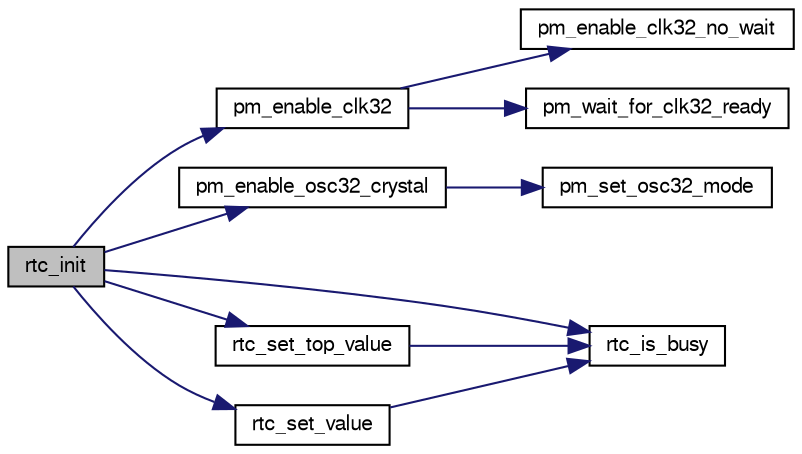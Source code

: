 digraph G
{
  edge [fontname="FreeSans",fontsize="10",labelfontname="FreeSans",labelfontsize="10"];
  node [fontname="FreeSans",fontsize="10",shape=record];
  rankdir=LR;
  Node1 [label="rtc_init",height=0.2,width=0.4,color="black", fillcolor="grey75", style="filled" fontcolor="black"];
  Node1 -> Node2 [color="midnightblue",fontsize="10",style="solid",fontname="FreeSans"];
  Node2 [label="pm_enable_clk32",height=0.2,width=0.4,color="black", fillcolor="white", style="filled",URL="$group__group__avr32__drivers__pm.html#ga977a1c67c15cb6590bdd07ffc382be69",tooltip="This function will enable the oscillator 32 to be used with a startup time."];
  Node2 -> Node3 [color="midnightblue",fontsize="10",style="solid",fontname="FreeSans"];
  Node3 [label="pm_enable_clk32_no_wait",height=0.2,width=0.4,color="black", fillcolor="white", style="filled",URL="$group__group__avr32__drivers__pm.html#gab4b3927822c15f8df87264dc234d2c09",tooltip="This function will enable the oscillator 32 to be used with no startup time."];
  Node2 -> Node4 [color="midnightblue",fontsize="10",style="solid",fontname="FreeSans"];
  Node4 [label="pm_wait_for_clk32_ready",height=0.2,width=0.4,color="black", fillcolor="white", style="filled",URL="$group__group__avr32__drivers__pm.html#ga9700519e5fc96b6cbb4d4e74d710cf49",tooltip="This function will wait until the osc32 clock is ready."];
  Node1 -> Node5 [color="midnightblue",fontsize="10",style="solid",fontname="FreeSans"];
  Node5 [label="pm_enable_osc32_crystal",height=0.2,width=0.4,color="black", fillcolor="white", style="filled",URL="$group__group__avr32__drivers__pm.html#gaafccfc12464e07508a75b0e9f09e125b",tooltip="This function will enable the crystal mode of the 32-kHz oscillator."];
  Node5 -> Node6 [color="midnightblue",fontsize="10",style="solid",fontname="FreeSans"];
  Node6 [label="pm_set_osc32_mode",height=0.2,width=0.4,color="black", fillcolor="white", style="filled",URL="$pm_8c.html#a8214bd2c938726ab76ae6be163a589f7",tooltip="Sets the mode of the 32-kHz oscillator."];
  Node1 -> Node7 [color="midnightblue",fontsize="10",style="solid",fontname="FreeSans"];
  Node7 [label="rtc_is_busy",height=0.2,width=0.4,color="black", fillcolor="white", style="filled",URL="$group__group__avr32__drivers__rtc.html#ga625597f30ed167077eeaa6b11b256d8b",tooltip="This function checks if the RTC is busy or not."];
  Node1 -> Node8 [color="midnightblue",fontsize="10",style="solid",fontname="FreeSans"];
  Node8 [label="rtc_set_top_value",height=0.2,width=0.4,color="black", fillcolor="white", style="filled",URL="$group__group__avr32__drivers__rtc.html#ga97679dbd71ec61bc1e92bbfeee9e0635",tooltip="This function sets the RTC current top value."];
  Node8 -> Node7 [color="midnightblue",fontsize="10",style="solid",fontname="FreeSans"];
  Node1 -> Node9 [color="midnightblue",fontsize="10",style="solid",fontname="FreeSans"];
  Node9 [label="rtc_set_value",height=0.2,width=0.4,color="black", fillcolor="white", style="filled",URL="$group__group__avr32__drivers__rtc.html#ga436be7047e8404db9c559199c25c6993",tooltip="This function sets the RTC current value."];
  Node9 -> Node7 [color="midnightblue",fontsize="10",style="solid",fontname="FreeSans"];
}
